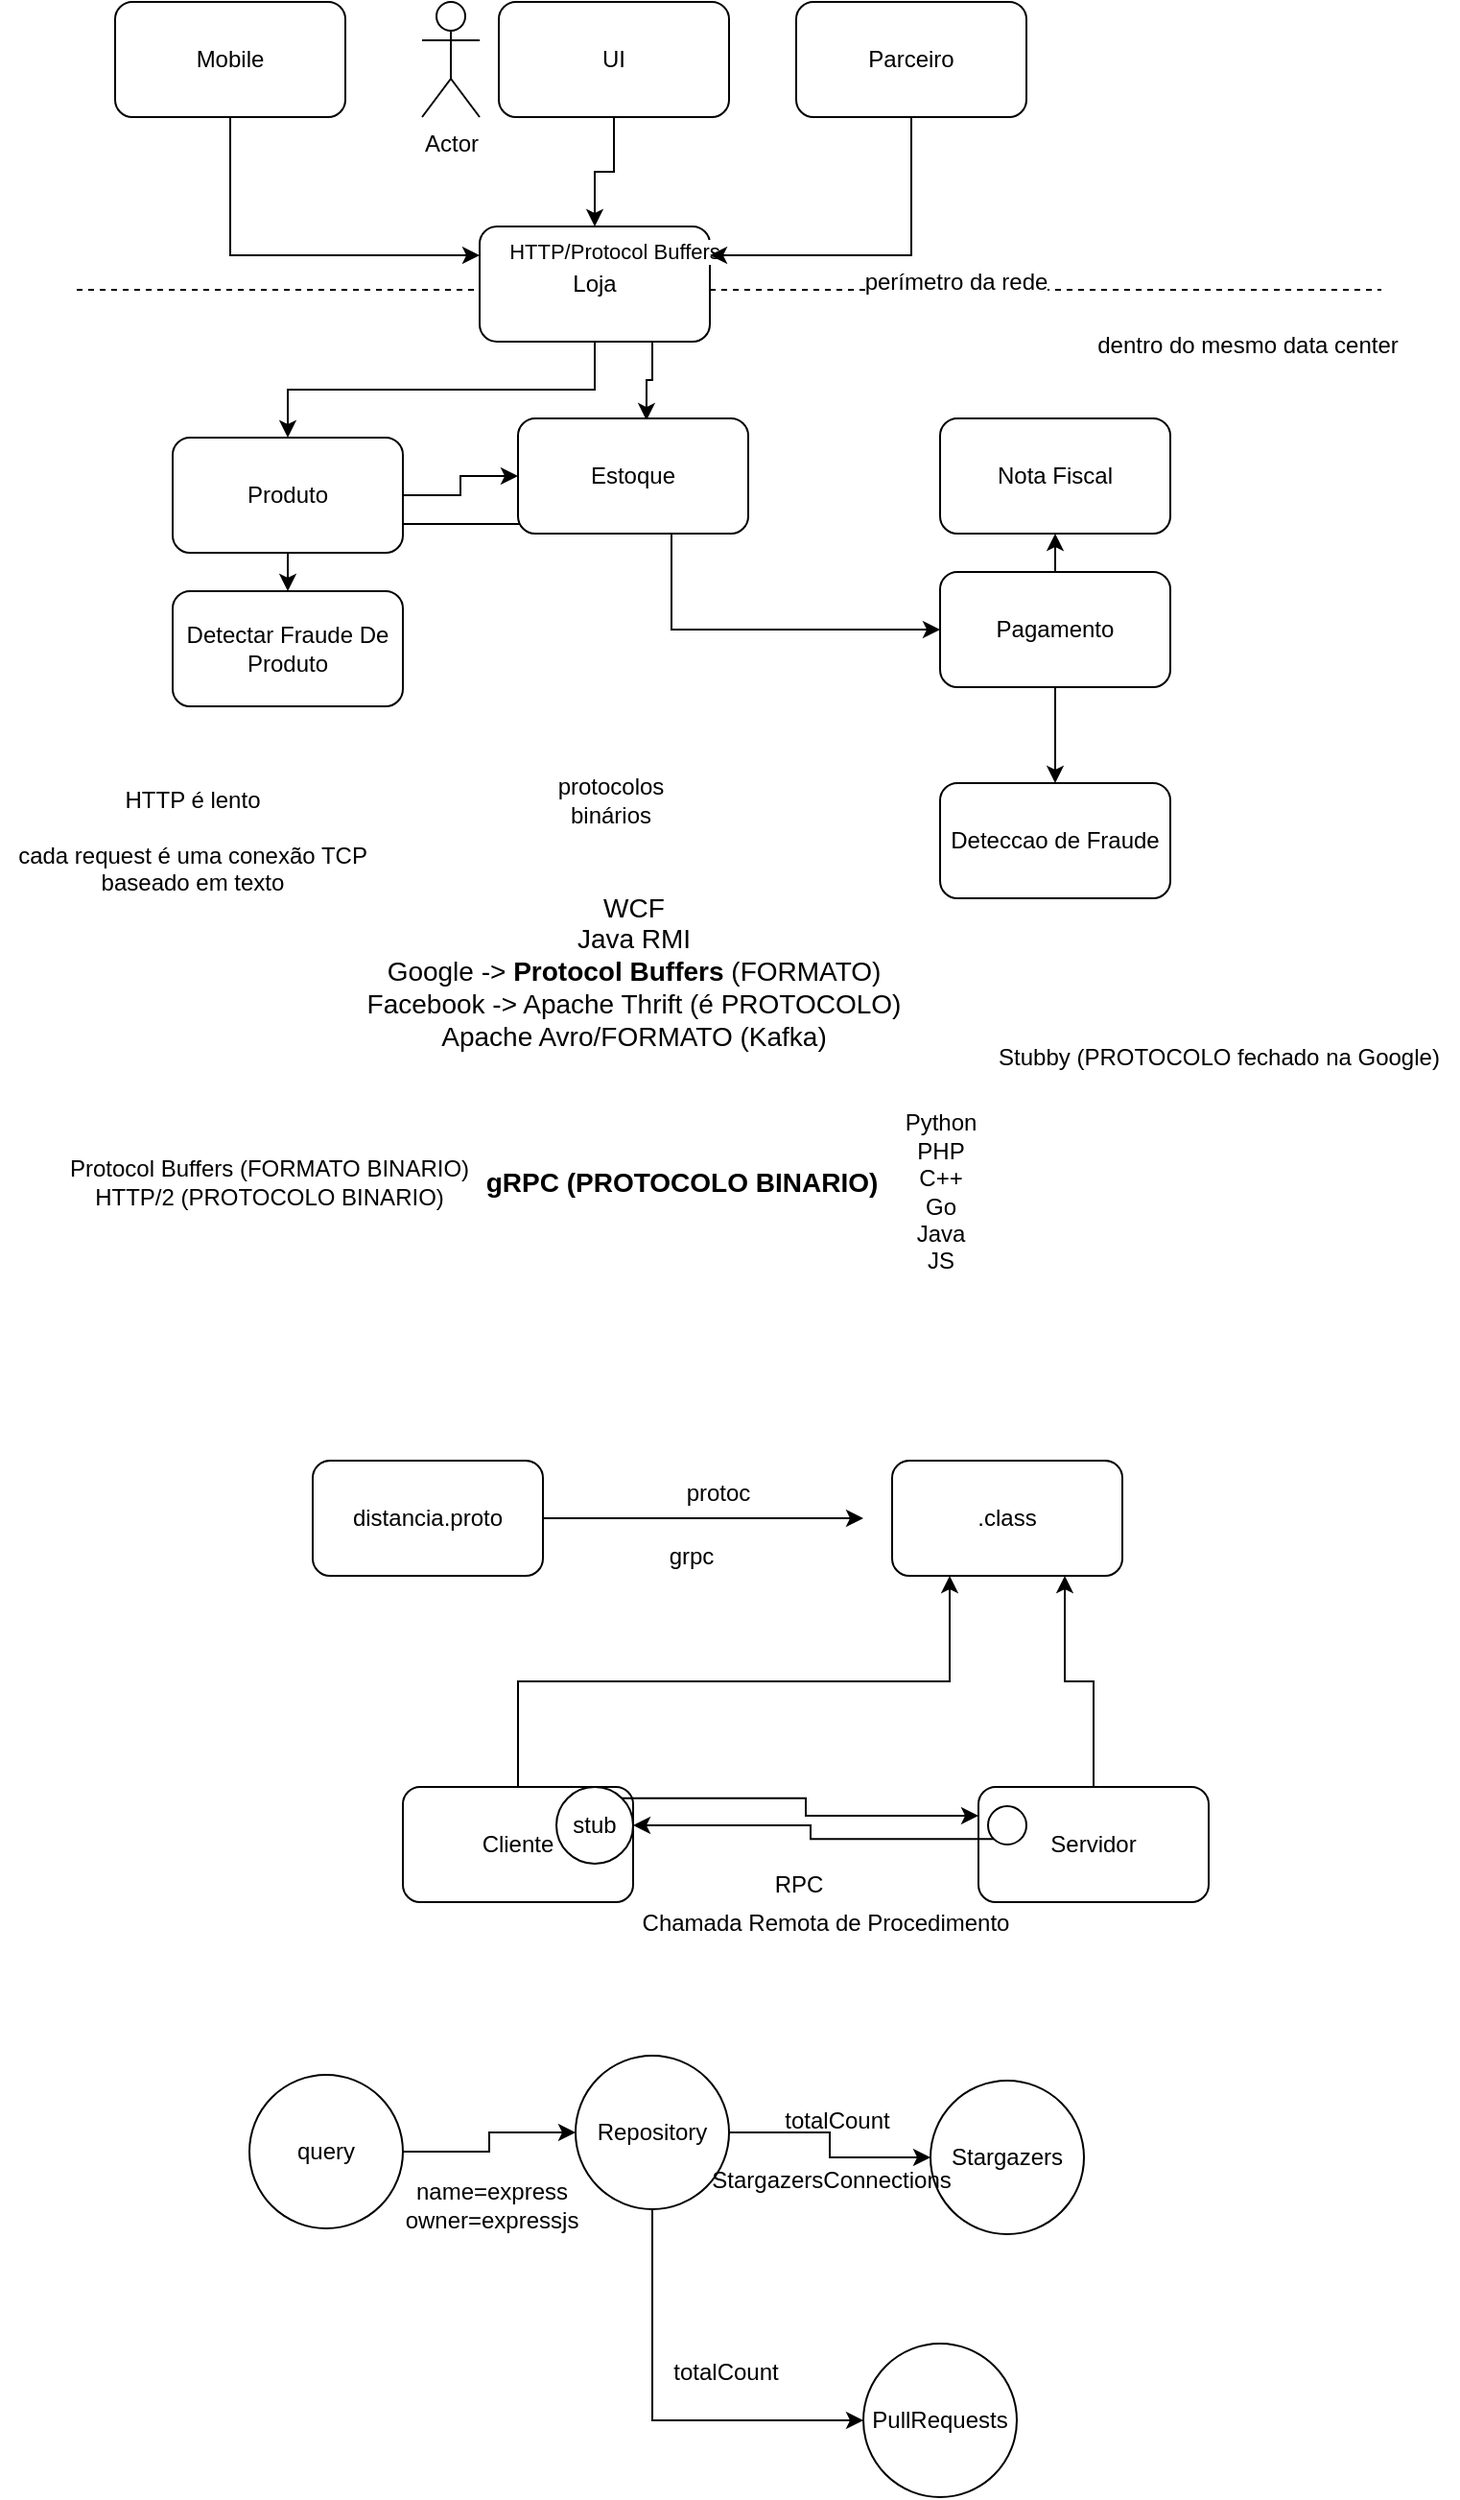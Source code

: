 <mxfile version="12.9.6" type="device"><diagram id="mn8_2X-m0RevNjj6_iI3" name="Page-1"><mxGraphModel dx="1108" dy="1597" grid="1" gridSize="10" guides="1" tooltips="1" connect="1" arrows="1" fold="1" page="1" pageScale="1" pageWidth="850" pageHeight="1100" math="0" shadow="0"><root><mxCell id="0"/><mxCell id="1" parent="0"/><mxCell id="G3nUIghMpL-sjJ7WGjMu-40" value="Cliente" style="rounded=1;whiteSpace=wrap;html=1;" vertex="1" parent="1"><mxGeometry x="240" y="860" width="120" height="60" as="geometry"/></mxCell><mxCell id="G3nUIghMpL-sjJ7WGjMu-19" value="" style="endArrow=none;dashed=1;html=1;" edge="1" parent="1"><mxGeometry width="50" height="50" relative="1" as="geometry"><mxPoint x="70" y="80" as="sourcePoint"/><mxPoint x="750" y="80" as="targetPoint"/></mxGeometry></mxCell><mxCell id="G3nUIghMpL-sjJ7WGjMu-20" value="perímetro da rede" style="text;html=1;align=center;verticalAlign=middle;resizable=0;points=[];labelBackgroundColor=#ffffff;" vertex="1" connectable="0" parent="G3nUIghMpL-sjJ7WGjMu-19"><mxGeometry x="0.347" y="4" relative="1" as="geometry"><mxPoint as="offset"/></mxGeometry></mxCell><mxCell id="G3nUIghMpL-sjJ7WGjMu-8" style="edgeStyle=orthogonalEdgeStyle;rounded=0;orthogonalLoop=1;jettySize=auto;html=1;exitX=0.5;exitY=1;exitDx=0;exitDy=0;" edge="1" parent="1" source="G3nUIghMpL-sjJ7WGjMu-1" target="G3nUIghMpL-sjJ7WGjMu-2"><mxGeometry relative="1" as="geometry"/></mxCell><mxCell id="G3nUIghMpL-sjJ7WGjMu-9" style="edgeStyle=orthogonalEdgeStyle;rounded=0;orthogonalLoop=1;jettySize=auto;html=1;exitX=0.75;exitY=1;exitDx=0;exitDy=0;entryX=0.558;entryY=0.017;entryDx=0;entryDy=0;entryPerimeter=0;" edge="1" parent="1" source="G3nUIghMpL-sjJ7WGjMu-1" target="G3nUIghMpL-sjJ7WGjMu-3"><mxGeometry relative="1" as="geometry"/></mxCell><mxCell id="G3nUIghMpL-sjJ7WGjMu-1" value="Loja" style="rounded=1;whiteSpace=wrap;html=1;" vertex="1" parent="1"><mxGeometry x="280" y="47" width="120" height="60" as="geometry"/></mxCell><mxCell id="G3nUIghMpL-sjJ7WGjMu-10" style="edgeStyle=orthogonalEdgeStyle;rounded=0;orthogonalLoop=1;jettySize=auto;html=1;exitX=0.5;exitY=1;exitDx=0;exitDy=0;entryX=0.5;entryY=0;entryDx=0;entryDy=0;" edge="1" parent="1" source="G3nUIghMpL-sjJ7WGjMu-2" target="G3nUIghMpL-sjJ7WGjMu-7"><mxGeometry relative="1" as="geometry"/></mxCell><mxCell id="G3nUIghMpL-sjJ7WGjMu-11" style="edgeStyle=orthogonalEdgeStyle;rounded=0;orthogonalLoop=1;jettySize=auto;html=1;exitX=1;exitY=0.5;exitDx=0;exitDy=0;entryX=0;entryY=0.5;entryDx=0;entryDy=0;" edge="1" parent="1" source="G3nUIghMpL-sjJ7WGjMu-2" target="G3nUIghMpL-sjJ7WGjMu-3"><mxGeometry relative="1" as="geometry"/></mxCell><mxCell id="G3nUIghMpL-sjJ7WGjMu-12" style="edgeStyle=orthogonalEdgeStyle;rounded=0;orthogonalLoop=1;jettySize=auto;html=1;exitX=1;exitY=0.75;exitDx=0;exitDy=0;entryX=0;entryY=0.5;entryDx=0;entryDy=0;" edge="1" parent="1" source="G3nUIghMpL-sjJ7WGjMu-2" target="G3nUIghMpL-sjJ7WGjMu-5"><mxGeometry relative="1" as="geometry"/></mxCell><mxCell id="G3nUIghMpL-sjJ7WGjMu-2" value="Produto" style="rounded=1;whiteSpace=wrap;html=1;" vertex="1" parent="1"><mxGeometry x="120" y="157" width="120" height="60" as="geometry"/></mxCell><mxCell id="G3nUIghMpL-sjJ7WGjMu-3" value="Estoque" style="rounded=1;whiteSpace=wrap;html=1;" vertex="1" parent="1"><mxGeometry x="300" y="147" width="120" height="60" as="geometry"/></mxCell><mxCell id="G3nUIghMpL-sjJ7WGjMu-4" value="Nota Fiscal" style="rounded=1;whiteSpace=wrap;html=1;" vertex="1" parent="1"><mxGeometry x="520" y="147" width="120" height="60" as="geometry"/></mxCell><mxCell id="G3nUIghMpL-sjJ7WGjMu-13" style="edgeStyle=orthogonalEdgeStyle;rounded=0;orthogonalLoop=1;jettySize=auto;html=1;exitX=0.5;exitY=0;exitDx=0;exitDy=0;entryX=0.5;entryY=1;entryDx=0;entryDy=0;" edge="1" parent="1" source="G3nUIghMpL-sjJ7WGjMu-5" target="G3nUIghMpL-sjJ7WGjMu-4"><mxGeometry relative="1" as="geometry"/></mxCell><mxCell id="G3nUIghMpL-sjJ7WGjMu-15" style="edgeStyle=orthogonalEdgeStyle;rounded=0;orthogonalLoop=1;jettySize=auto;html=1;exitX=0.5;exitY=1;exitDx=0;exitDy=0;" edge="1" parent="1" source="G3nUIghMpL-sjJ7WGjMu-5" target="G3nUIghMpL-sjJ7WGjMu-6"><mxGeometry relative="1" as="geometry"/></mxCell><mxCell id="G3nUIghMpL-sjJ7WGjMu-5" value="Pagamento" style="rounded=1;whiteSpace=wrap;html=1;" vertex="1" parent="1"><mxGeometry x="520" y="227" width="120" height="60" as="geometry"/></mxCell><mxCell id="G3nUIghMpL-sjJ7WGjMu-6" value="Deteccao de Fraude" style="rounded=1;whiteSpace=wrap;html=1;" vertex="1" parent="1"><mxGeometry x="520" y="337" width="120" height="60" as="geometry"/></mxCell><mxCell id="G3nUIghMpL-sjJ7WGjMu-7" value="Detectar Fraude De Produto" style="rounded=1;whiteSpace=wrap;html=1;" vertex="1" parent="1"><mxGeometry x="120" y="237" width="120" height="60" as="geometry"/></mxCell><mxCell id="G3nUIghMpL-sjJ7WGjMu-17" value="HTTP/Protocol Buffers" style="edgeStyle=orthogonalEdgeStyle;rounded=0;orthogonalLoop=1;jettySize=auto;html=1;exitX=0.5;exitY=1;exitDx=0;exitDy=0;" edge="1" parent="1" source="G3nUIghMpL-sjJ7WGjMu-16" target="G3nUIghMpL-sjJ7WGjMu-1"><mxGeometry x="-0.149" y="40" relative="1" as="geometry"><mxPoint y="1" as="offset"/></mxGeometry></mxCell><mxCell id="G3nUIghMpL-sjJ7WGjMu-16" value="UI" style="rounded=1;whiteSpace=wrap;html=1;" vertex="1" parent="1"><mxGeometry x="290" y="-70" width="120" height="60" as="geometry"/></mxCell><mxCell id="G3nUIghMpL-sjJ7WGjMu-18" value="Actor" style="shape=umlActor;verticalLabelPosition=bottom;labelBackgroundColor=#ffffff;verticalAlign=top;html=1;outlineConnect=0;" vertex="1" parent="1"><mxGeometry x="250" y="-70" width="30" height="60" as="geometry"/></mxCell><mxCell id="G3nUIghMpL-sjJ7WGjMu-21" value="dentro do mesmo data center" style="text;html=1;align=center;verticalAlign=middle;resizable=0;points=[];autosize=1;" vertex="1" parent="1"><mxGeometry x="595" y="99" width="170" height="20" as="geometry"/></mxCell><mxCell id="G3nUIghMpL-sjJ7WGjMu-22" value="HTTP é lento&lt;br&gt;&lt;br&gt;cada request é uma conexão TCP&lt;br&gt;baseado em texto" style="text;html=1;align=center;verticalAlign=middle;resizable=0;points=[];autosize=1;" vertex="1" parent="1"><mxGeometry x="30" y="337" width="200" height="60" as="geometry"/></mxCell><mxCell id="G3nUIghMpL-sjJ7WGjMu-23" value="protocolos&lt;br&gt;binários" style="text;html=1;align=center;verticalAlign=middle;resizable=0;points=[];autosize=1;" vertex="1" parent="1"><mxGeometry x="313" y="331" width="70" height="30" as="geometry"/></mxCell><mxCell id="G3nUIghMpL-sjJ7WGjMu-25" value="&lt;font style=&quot;font-size: 14px&quot;&gt;WCF&lt;br&gt;Java RMI&lt;br&gt;Google -&amp;gt; &lt;b&gt;Protocol Buffers &lt;/b&gt;(FORMATO)&lt;br&gt;Facebook -&amp;gt; Apache Thrift (é PROTOCOLO)&lt;br&gt;Apache Avro/FORMATO (Kafka)&lt;br&gt;&lt;/font&gt;" style="text;html=1;align=center;verticalAlign=middle;resizable=0;points=[];autosize=1;" vertex="1" parent="1"><mxGeometry x="215" y="395" width="290" height="80" as="geometry"/></mxCell><mxCell id="G3nUIghMpL-sjJ7WGjMu-28" value="Protocol Buffers (FORMATO BINARIO)&lt;br&gt;HTTP/2 (PROTOCOLO BINARIO)" style="text;html=1;align=center;verticalAlign=middle;resizable=0;points=[];autosize=1;" vertex="1" parent="1"><mxGeometry x="60" y="530" width="220" height="30" as="geometry"/></mxCell><mxCell id="G3nUIghMpL-sjJ7WGjMu-29" value="Stubby (PROTOCOLO fechado na Google)" style="text;html=1;align=center;verticalAlign=middle;resizable=0;points=[];autosize=1;" vertex="1" parent="1"><mxGeometry x="540" y="470" width="250" height="20" as="geometry"/></mxCell><mxCell id="G3nUIghMpL-sjJ7WGjMu-30" value="&lt;font style=&quot;font-size: 14px&quot;&gt;&lt;b&gt;gRPC (PROTOCOLO BINARIO)&lt;/b&gt;&lt;/font&gt;" style="text;html=1;align=center;verticalAlign=middle;resizable=0;points=[];autosize=1;" vertex="1" parent="1"><mxGeometry x="275" y="535" width="220" height="20" as="geometry"/></mxCell><mxCell id="G3nUIghMpL-sjJ7WGjMu-31" value="Python&lt;br&gt;PHP&lt;br&gt;C++&lt;br&gt;Go&lt;br&gt;Java&lt;br&gt;JS" style="text;html=1;align=center;verticalAlign=middle;resizable=0;points=[];autosize=1;" vertex="1" parent="1"><mxGeometry x="495" y="505" width="50" height="90" as="geometry"/></mxCell><mxCell id="G3nUIghMpL-sjJ7WGjMu-33" style="edgeStyle=orthogonalEdgeStyle;rounded=0;orthogonalLoop=1;jettySize=auto;html=1;exitX=1;exitY=0.5;exitDx=0;exitDy=0;" edge="1" parent="1" source="G3nUIghMpL-sjJ7WGjMu-32"><mxGeometry relative="1" as="geometry"><mxPoint x="480" y="720" as="targetPoint"/></mxGeometry></mxCell><mxCell id="G3nUIghMpL-sjJ7WGjMu-32" value="distancia.proto" style="rounded=1;whiteSpace=wrap;html=1;" vertex="1" parent="1"><mxGeometry x="193" y="690" width="120" height="60" as="geometry"/></mxCell><mxCell id="G3nUIghMpL-sjJ7WGjMu-34" value="protoc" style="text;html=1;align=center;verticalAlign=middle;resizable=0;points=[];autosize=1;" vertex="1" parent="1"><mxGeometry x="379" y="697" width="50" height="20" as="geometry"/></mxCell><mxCell id="G3nUIghMpL-sjJ7WGjMu-35" value="grpc" style="text;html=1;align=center;verticalAlign=middle;resizable=0;points=[];autosize=1;" vertex="1" parent="1"><mxGeometry x="370" y="730" width="40" height="20" as="geometry"/></mxCell><mxCell id="G3nUIghMpL-sjJ7WGjMu-37" value=".class" style="rounded=1;whiteSpace=wrap;html=1;" vertex="1" parent="1"><mxGeometry x="495" y="690" width="120" height="60" as="geometry"/></mxCell><mxCell id="G3nUIghMpL-sjJ7WGjMu-39" style="edgeStyle=orthogonalEdgeStyle;rounded=0;orthogonalLoop=1;jettySize=auto;html=1;exitX=0.5;exitY=0;exitDx=0;exitDy=0;entryX=0.75;entryY=1;entryDx=0;entryDy=0;" edge="1" parent="1" source="G3nUIghMpL-sjJ7WGjMu-38" target="G3nUIghMpL-sjJ7WGjMu-37"><mxGeometry relative="1" as="geometry"/></mxCell><mxCell id="G3nUIghMpL-sjJ7WGjMu-38" value="Servidor" style="rounded=1;whiteSpace=wrap;html=1;" vertex="1" parent="1"><mxGeometry x="540" y="860" width="120" height="60" as="geometry"/></mxCell><mxCell id="G3nUIghMpL-sjJ7WGjMu-41" style="edgeStyle=orthogonalEdgeStyle;rounded=0;orthogonalLoop=1;jettySize=auto;html=1;exitX=0.5;exitY=0;exitDx=0;exitDy=0;entryX=0.25;entryY=1;entryDx=0;entryDy=0;" edge="1" parent="1" source="G3nUIghMpL-sjJ7WGjMu-40" target="G3nUIghMpL-sjJ7WGjMu-37"><mxGeometry relative="1" as="geometry"/></mxCell><mxCell id="G3nUIghMpL-sjJ7WGjMu-43" style="edgeStyle=orthogonalEdgeStyle;rounded=0;orthogonalLoop=1;jettySize=auto;html=1;exitX=1;exitY=0;exitDx=0;exitDy=0;entryX=0;entryY=0.25;entryDx=0;entryDy=0;" edge="1" parent="1" source="G3nUIghMpL-sjJ7WGjMu-42" target="G3nUIghMpL-sjJ7WGjMu-38"><mxGeometry relative="1" as="geometry"/></mxCell><mxCell id="G3nUIghMpL-sjJ7WGjMu-42" value="stub" style="ellipse;whiteSpace=wrap;html=1;aspect=fixed;" vertex="1" parent="1"><mxGeometry x="320" y="860" width="40" height="40" as="geometry"/></mxCell><mxCell id="G3nUIghMpL-sjJ7WGjMu-45" style="edgeStyle=orthogonalEdgeStyle;rounded=0;orthogonalLoop=1;jettySize=auto;html=1;exitX=0;exitY=1;exitDx=0;exitDy=0;" edge="1" parent="1" source="G3nUIghMpL-sjJ7WGjMu-44" target="G3nUIghMpL-sjJ7WGjMu-42"><mxGeometry relative="1" as="geometry"/></mxCell><mxCell id="G3nUIghMpL-sjJ7WGjMu-44" value="" style="ellipse;whiteSpace=wrap;html=1;aspect=fixed;" vertex="1" parent="1"><mxGeometry x="545" y="870" width="20" height="20" as="geometry"/></mxCell><mxCell id="G3nUIghMpL-sjJ7WGjMu-48" value="RPC" style="text;html=1;align=center;verticalAlign=middle;resizable=0;points=[];autosize=1;" vertex="1" parent="1"><mxGeometry x="426" y="901" width="40" height="20" as="geometry"/></mxCell><mxCell id="G3nUIghMpL-sjJ7WGjMu-49" value="Chamada Remota de Procedimento" style="text;html=1;align=center;verticalAlign=middle;resizable=0;points=[];autosize=1;" vertex="1" parent="1"><mxGeometry x="355" y="921" width="210" height="20" as="geometry"/></mxCell><mxCell id="G3nUIghMpL-sjJ7WGjMu-53" style="edgeStyle=orthogonalEdgeStyle;rounded=0;orthogonalLoop=1;jettySize=auto;html=1;exitX=0.5;exitY=1;exitDx=0;exitDy=0;entryX=1;entryY=0.25;entryDx=0;entryDy=0;" edge="1" parent="1" source="G3nUIghMpL-sjJ7WGjMu-50" target="G3nUIghMpL-sjJ7WGjMu-1"><mxGeometry relative="1" as="geometry"/></mxCell><mxCell id="G3nUIghMpL-sjJ7WGjMu-50" value="Parceiro" style="rounded=1;whiteSpace=wrap;html=1;" vertex="1" parent="1"><mxGeometry x="445" y="-70" width="120" height="60" as="geometry"/></mxCell><mxCell id="G3nUIghMpL-sjJ7WGjMu-52" style="edgeStyle=orthogonalEdgeStyle;rounded=0;orthogonalLoop=1;jettySize=auto;html=1;exitX=0.5;exitY=1;exitDx=0;exitDy=0;entryX=0;entryY=0.25;entryDx=0;entryDy=0;" edge="1" parent="1" source="G3nUIghMpL-sjJ7WGjMu-51" target="G3nUIghMpL-sjJ7WGjMu-1"><mxGeometry relative="1" as="geometry"/></mxCell><mxCell id="G3nUIghMpL-sjJ7WGjMu-51" value="Mobile" style="rounded=1;whiteSpace=wrap;html=1;" vertex="1" parent="1"><mxGeometry x="90" y="-70" width="120" height="60" as="geometry"/></mxCell><mxCell id="G3nUIghMpL-sjJ7WGjMu-56" style="edgeStyle=orthogonalEdgeStyle;rounded=0;orthogonalLoop=1;jettySize=auto;html=1;exitX=1;exitY=0.5;exitDx=0;exitDy=0;" edge="1" parent="1" source="G3nUIghMpL-sjJ7WGjMu-54" target="G3nUIghMpL-sjJ7WGjMu-55"><mxGeometry relative="1" as="geometry"/></mxCell><mxCell id="G3nUIghMpL-sjJ7WGjMu-54" value="query" style="ellipse;whiteSpace=wrap;html=1;aspect=fixed;" vertex="1" parent="1"><mxGeometry x="160" y="1010" width="80" height="80" as="geometry"/></mxCell><mxCell id="G3nUIghMpL-sjJ7WGjMu-59" style="edgeStyle=orthogonalEdgeStyle;rounded=0;orthogonalLoop=1;jettySize=auto;html=1;exitX=1;exitY=0.5;exitDx=0;exitDy=0;entryX=0;entryY=0.5;entryDx=0;entryDy=0;" edge="1" parent="1" source="G3nUIghMpL-sjJ7WGjMu-55" target="G3nUIghMpL-sjJ7WGjMu-58"><mxGeometry relative="1" as="geometry"/></mxCell><mxCell id="G3nUIghMpL-sjJ7WGjMu-64" style="edgeStyle=orthogonalEdgeStyle;rounded=0;orthogonalLoop=1;jettySize=auto;html=1;exitX=0.5;exitY=1;exitDx=0;exitDy=0;entryX=0;entryY=0.5;entryDx=0;entryDy=0;" edge="1" parent="1" source="G3nUIghMpL-sjJ7WGjMu-55" target="G3nUIghMpL-sjJ7WGjMu-63"><mxGeometry relative="1" as="geometry"/></mxCell><mxCell id="G3nUIghMpL-sjJ7WGjMu-55" value="Repository" style="ellipse;whiteSpace=wrap;html=1;aspect=fixed;" vertex="1" parent="1"><mxGeometry x="330" y="1000" width="80" height="80" as="geometry"/></mxCell><mxCell id="G3nUIghMpL-sjJ7WGjMu-57" value="name=express&lt;br&gt;owner=expressjs" style="text;html=1;align=center;verticalAlign=middle;resizable=0;points=[];autosize=1;" vertex="1" parent="1"><mxGeometry x="231" y="1063" width="110" height="30" as="geometry"/></mxCell><mxCell id="G3nUIghMpL-sjJ7WGjMu-58" value="Stargazers" style="ellipse;whiteSpace=wrap;html=1;aspect=fixed;" vertex="1" parent="1"><mxGeometry x="515" y="1013" width="80" height="80" as="geometry"/></mxCell><mxCell id="G3nUIghMpL-sjJ7WGjMu-61" value="StargazersConnections" style="text;html=1;align=center;verticalAlign=middle;resizable=0;points=[];autosize=1;" vertex="1" parent="1"><mxGeometry x="393" y="1055" width="140" height="20" as="geometry"/></mxCell><mxCell id="G3nUIghMpL-sjJ7WGjMu-62" value="totalCount" style="text;html=1;align=center;verticalAlign=middle;resizable=0;points=[];autosize=1;" vertex="1" parent="1"><mxGeometry x="431" y="1024" width="70" height="20" as="geometry"/></mxCell><mxCell id="G3nUIghMpL-sjJ7WGjMu-63" value="PullRequests" style="ellipse;whiteSpace=wrap;html=1;aspect=fixed;" vertex="1" parent="1"><mxGeometry x="480" y="1150" width="80" height="80" as="geometry"/></mxCell><mxCell id="G3nUIghMpL-sjJ7WGjMu-65" value="totalCount" style="text;html=1;align=center;verticalAlign=middle;resizable=0;points=[];autosize=1;" vertex="1" parent="1"><mxGeometry x="373" y="1155" width="70" height="20" as="geometry"/></mxCell></root></mxGraphModel></diagram></mxfile>